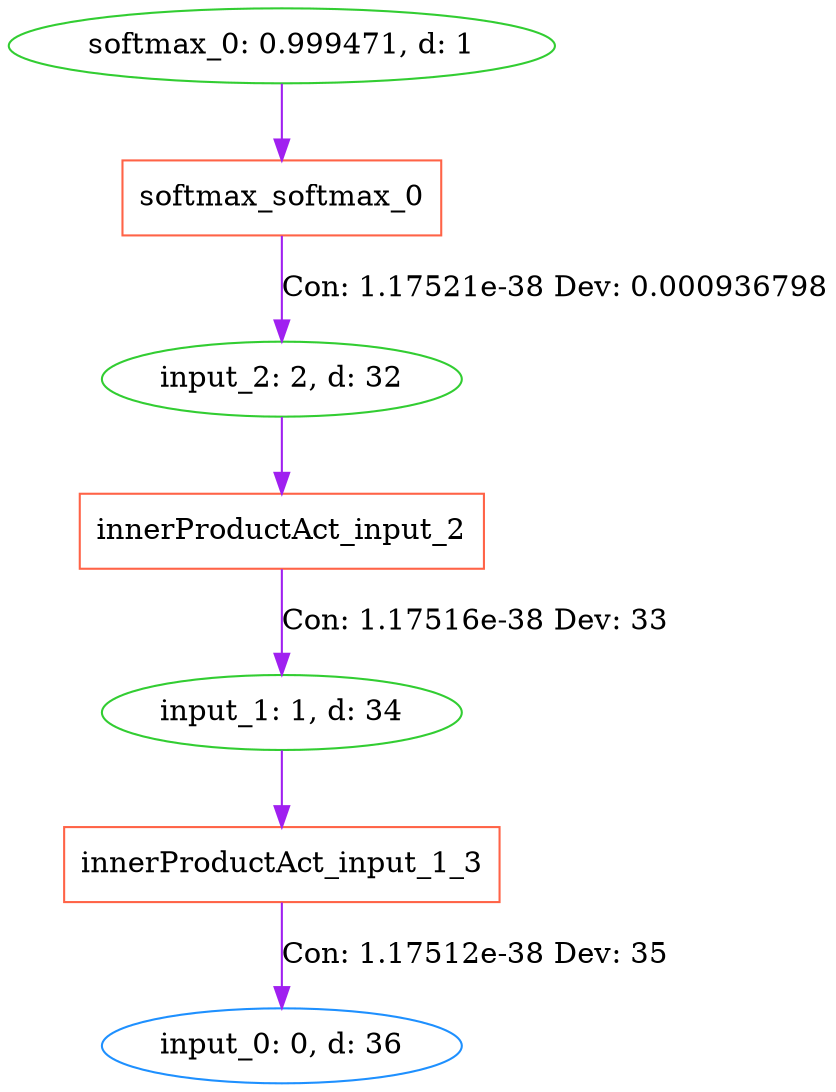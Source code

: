 digraph G {
0 [label="softmax_0: 0.999471, d: 1", shape=oval, color=limegreen];
1 [label="softmax_softmax_0", shape=box, color=tomato];
2 [label="input_2: 2, d: 32", shape=oval, color=limegreen];
3 [label="innerProductAct_input_2", shape=box, color=tomato];
4 [label="input_1: 1, d: 34", shape=oval, color=limegreen];
5 [label="innerProductAct_input_1_3", shape=box, color=tomato];
6 [label="input_0: 0, d: 36", shape=oval, color=dodgerblue];
0->1  [color=purple]
 [label=""];
1->2  [color=purple]
 [label="Con: 1.17521e-38 Dev: 0.000936798"];
2->3  [color=purple]
 [label=""];
3->4  [color=purple]
 [label="Con: 1.17516e-38 Dev: 33"];
4->5  [color=purple]
 [label=""];
5->6  [color=purple]
 [label="Con: 1.17512e-38 Dev: 35"];
}
